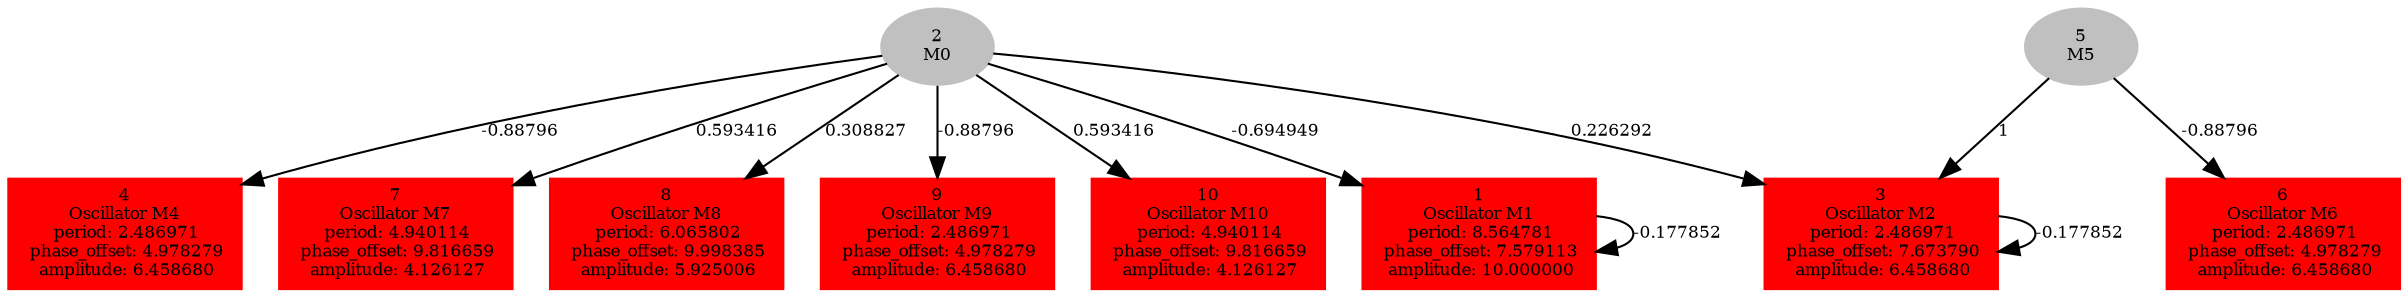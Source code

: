  digraph g{ forcelabels=true;
1 [label=<1<BR />Oscillator M1<BR /> period: 8.564781<BR /> phase_offset: 7.579113<BR /> amplitude: 10.000000>, shape=box,color=red,style=filled,fontsize=8];2[label=<2<BR/>M0>,color="grey",style=filled,fontsize=8];
3 [label=<3<BR />Oscillator M2<BR /> period: 2.486971<BR /> phase_offset: 7.673790<BR /> amplitude: 6.458680>, shape=box,color=red,style=filled,fontsize=8];4 [label=<4<BR />Oscillator M4<BR /> period: 2.486971<BR /> phase_offset: 4.978279<BR /> amplitude: 6.458680>, shape=box,color=red,style=filled,fontsize=8];5[label=<5<BR/>M5>,color="grey",style=filled,fontsize=8];
6 [label=<6<BR />Oscillator M6<BR /> period: 2.486971<BR /> phase_offset: 4.978279<BR /> amplitude: 6.458680>, shape=box,color=red,style=filled,fontsize=8];7 [label=<7<BR />Oscillator M7<BR /> period: 4.940114<BR /> phase_offset: 9.816659<BR /> amplitude: 4.126127>, shape=box,color=red,style=filled,fontsize=8];8 [label=<8<BR />Oscillator M8<BR /> period: 6.065802<BR /> phase_offset: 9.998385<BR /> amplitude: 5.925006>, shape=box,color=red,style=filled,fontsize=8];9 [label=<9<BR />Oscillator M9<BR /> period: 2.486971<BR /> phase_offset: 4.978279<BR /> amplitude: 6.458680>, shape=box,color=red,style=filled,fontsize=8];10 [label=<10<BR />Oscillator M10<BR /> period: 4.940114<BR /> phase_offset: 9.816659<BR /> amplitude: 4.126127>, shape=box,color=red,style=filled,fontsize=8];1 -> 1[label="-0.177852 ",fontsize="8"];
2 -> 1[label="-0.694949 ",fontsize="8"];
2 -> 3[label="0.226292 ",fontsize="8"];
2 -> 4[label="-0.88796 ",fontsize="8"];
2 -> 7[label="0.593416 ",fontsize="8"];
2 -> 8[label="0.308827 ",fontsize="8"];
2 -> 9[label="-0.88796 ",fontsize="8"];
2 -> 10[label="0.593416 ",fontsize="8"];
3 -> 3[label="-0.177852 ",fontsize="8"];
5 -> 3[label="1 ",fontsize="8"];
5 -> 6[label="-0.88796 ",fontsize="8"];
 }
